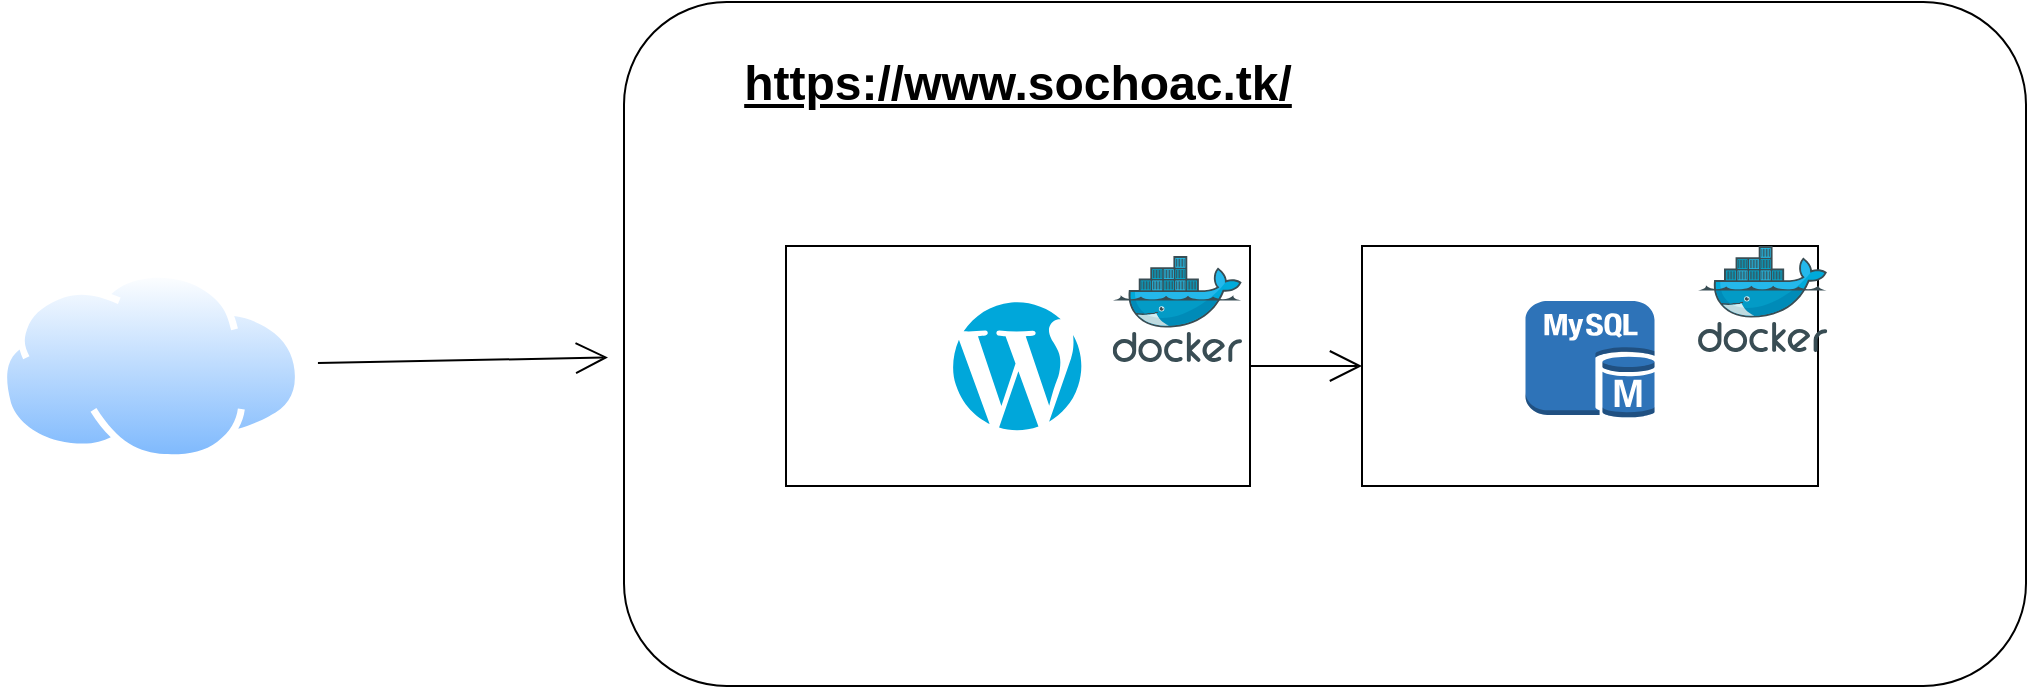 <mxfile version="20.3.0" type="device" pages="2"><diagram id="cYzlDf1AbByru4wruC_i" name="Página-1"><mxGraphModel dx="3190" dy="1470" grid="0" gridSize="10" guides="1" tooltips="1" connect="1" arrows="1" fold="1" page="0" pageScale="1" pageWidth="827" pageHeight="1169" math="0" shadow="0"><root><mxCell id="0"/><mxCell id="1" parent="0"/><mxCell id="s5mCm9e09p5raqRL1BNe-6" value="" style="rounded=1;whiteSpace=wrap;html=1;hachureGap=4;" vertex="1" parent="1"><mxGeometry x="-375" y="-160" width="701" height="342" as="geometry"/></mxCell><mxCell id="s5mCm9e09p5raqRL1BNe-20" style="edgeStyle=none;curved=1;rounded=0;orthogonalLoop=1;jettySize=auto;html=1;exitX=1;exitY=0.5;exitDx=0;exitDy=0;entryX=0;entryY=0.5;entryDx=0;entryDy=0;fontSize=24;endArrow=open;startSize=14;endSize=14;sourcePerimeterSpacing=8;targetPerimeterSpacing=8;" edge="1" parent="1" source="s5mCm9e09p5raqRL1BNe-9" target="s5mCm9e09p5raqRL1BNe-11"><mxGeometry relative="1" as="geometry"/></mxCell><mxCell id="s5mCm9e09p5raqRL1BNe-9" value="" style="rounded=0;whiteSpace=wrap;html=1;hachureGap=4;" vertex="1" parent="1"><mxGeometry x="-294" y="-38" width="232" height="120" as="geometry"/></mxCell><mxCell id="s5mCm9e09p5raqRL1BNe-10" value="" style="dashed=0;outlineConnect=0;html=1;align=center;labelPosition=center;verticalLabelPosition=bottom;verticalAlign=top;shape=mxgraph.weblogos.wordpress;fillColor=#00A7DA;strokeColor=none;hachureGap=4;" vertex="1" parent="1"><mxGeometry x="-211.3" y="-10.7" width="66.6" height="65.4" as="geometry"/></mxCell><mxCell id="s5mCm9e09p5raqRL1BNe-11" value="" style="rounded=0;whiteSpace=wrap;html=1;hachureGap=4;" vertex="1" parent="1"><mxGeometry x="-6" y="-38" width="228" height="120" as="geometry"/></mxCell><mxCell id="s5mCm9e09p5raqRL1BNe-7" value="" style="sketch=0;aspect=fixed;html=1;points=[];align=center;image;fontSize=12;image=img/lib/mscae/Docker.svg;hachureGap=4;" vertex="1" parent="1"><mxGeometry x="-130.64" y="-33" width="64.64" height="53" as="geometry"/></mxCell><mxCell id="s5mCm9e09p5raqRL1BNe-13" value="" style="sketch=0;aspect=fixed;html=1;points=[];align=center;image;fontSize=12;image=img/lib/mscae/Docker.svg;hachureGap=4;" vertex="1" parent="1"><mxGeometry x="162" y="-38" width="64.64" height="53" as="geometry"/></mxCell><mxCell id="s5mCm9e09p5raqRL1BNe-14" value="" style="outlineConnect=0;dashed=0;verticalLabelPosition=bottom;verticalAlign=top;align=center;html=1;shape=mxgraph.aws3.mysql_db_instance;fillColor=#2E73B8;gradientColor=none;rounded=1;hachureGap=4;" vertex="1" parent="1"><mxGeometry x="75.75" y="-10.55" width="64.5" height="58.5" as="geometry"/></mxCell><mxCell id="s5mCm9e09p5raqRL1BNe-15" value="&lt;font style=&quot;font-size: 24px;&quot;&gt;&lt;b&gt;&lt;u&gt;https://www.sochoac.tk/&lt;/u&gt;&lt;/b&gt;&lt;/font&gt;" style="text;strokeColor=none;fillColor=none;html=1;align=center;verticalAlign=middle;whiteSpace=wrap;rounded=0;hachureGap=4;" vertex="1" parent="1"><mxGeometry x="-208" y="-134" width="60" height="30" as="geometry"/></mxCell><mxCell id="s5mCm9e09p5raqRL1BNe-19" style="edgeStyle=none;curved=1;rounded=0;orthogonalLoop=1;jettySize=auto;html=1;fontSize=24;endArrow=open;startSize=14;endSize=14;sourcePerimeterSpacing=8;targetPerimeterSpacing=8;" edge="1" parent="1" source="s5mCm9e09p5raqRL1BNe-18" target="s5mCm9e09p5raqRL1BNe-6"><mxGeometry relative="1" as="geometry"/></mxCell><mxCell id="s5mCm9e09p5raqRL1BNe-18" value="" style="aspect=fixed;perimeter=ellipsePerimeter;html=1;align=center;shadow=0;dashed=0;spacingTop=3;image;image=img/lib/active_directory/internet_cloud.svg;rounded=1;hachureGap=4;fontSize=24;" vertex="1" parent="1"><mxGeometry x="-687" y="-25.57" width="151" height="95.13" as="geometry"/></mxCell></root></mxGraphModel></diagram><diagram id="4xxsjJZg6YUf4Fm68QQS" name="Página-1"><mxGraphModel><root><mxCell id="0"/><mxCell id="1" parent="0"/></root></mxGraphModel></diagram></mxfile>